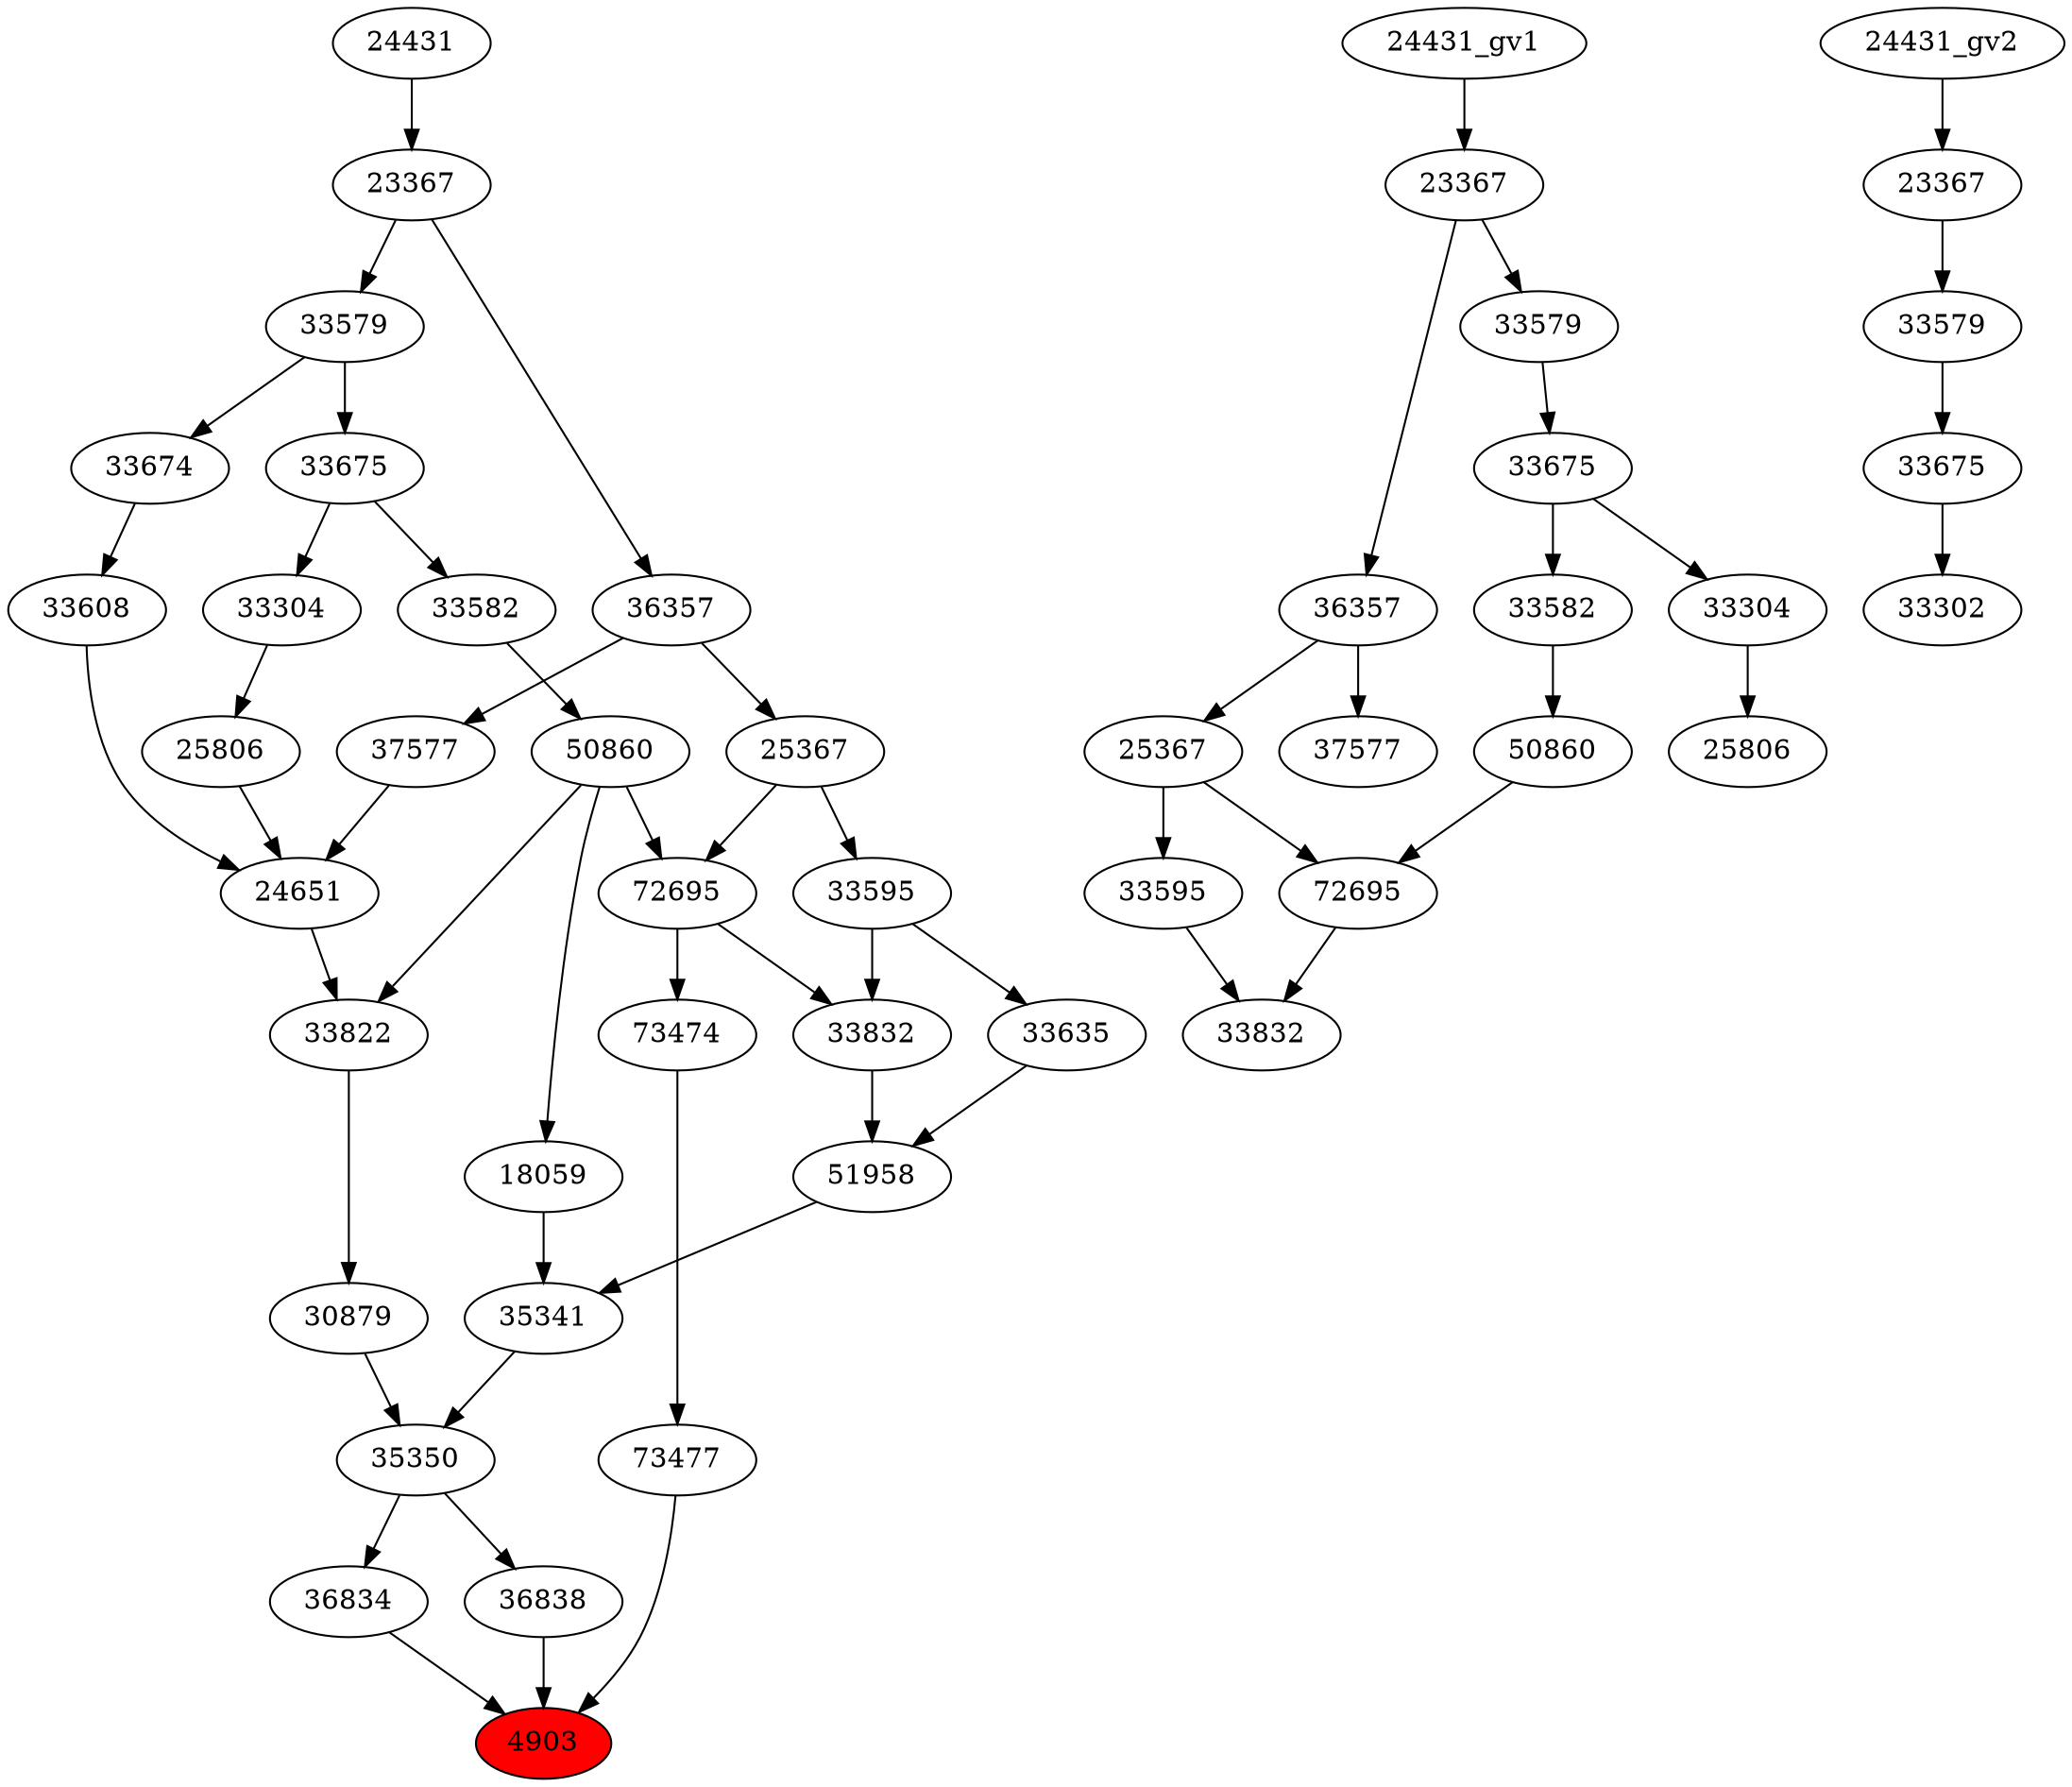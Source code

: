 strict digraph root {
	node [label="\N"];
	{
		node [fillcolor="",
			label="\N",
			style=""
		];
		4903		 [fillcolor=red,
			label=4903,
			style=filled];
		36838		 [label=36838];
		36838 -> 4903;
		73477		 [label=73477];
		73477 -> 4903;
		36834		 [label=36834];
		36834 -> 4903;
		35350		 [label=35350];
		35350 -> 36838;
		35350 -> 36834;
		73474		 [label=73474];
		73474 -> 73477;
		30879		 [label=30879];
		30879 -> 35350;
		35341		 [label=35341];
		35341 -> 35350;
		72695		 [label=72695];
		72695 -> 73474;
		33832		 [label=33832];
		72695 -> 33832;
		33822		 [label=33822];
		33822 -> 30879;
		51958		 [label=51958];
		51958 -> 35341;
		18059		 [label=18059];
		18059 -> 35341;
		50860		 [label=50860];
		50860 -> 72695;
		50860 -> 33822;
		50860 -> 18059;
		25367		 [label=25367];
		25367 -> 72695;
		33595		 [label=33595];
		25367 -> 33595;
		24651		 [label=24651];
		24651 -> 33822;
		33832 -> 51958;
		33635		 [label=33635];
		33635 -> 51958;
		33582		 [label=33582];
		33582 -> 50860;
		36357		 [label=36357];
		36357 -> 25367;
		37577		 [label=37577];
		36357 -> 37577;
		25806		 [label=25806];
		25806 -> 24651;
		33608		 [label=33608];
		33608 -> 24651;
		37577 -> 24651;
		33595 -> 33832;
		33595 -> 33635;
		33675		 [label=33675];
		33675 -> 33582;
		33304		 [label=33304];
		33675 -> 33304;
		23367		 [label=23367];
		23367 -> 36357;
		33579		 [label=33579];
		23367 -> 33579;
		33304 -> 25806;
		33674		 [label=33674];
		33674 -> 33608;
		33579 -> 33675;
		33579 -> 33674;
		24431		 [label=24431];
		24431 -> 23367;
	}
	{
		node [label="\N"];
		"72695_gv1"		 [label=72695];
		"33832_gv1"		 [label=33832];
		"72695_gv1" -> "33832_gv1";
		"50860_gv1"		 [label=50860];
		"50860_gv1" -> "72695_gv1";
		"25367_gv1"		 [label=25367];
		"25367_gv1" -> "72695_gv1";
		"33595_gv1"		 [label=33595];
		"25367_gv1" -> "33595_gv1";
		"33582_gv1"		 [label=33582];
		"33582_gv1" -> "50860_gv1";
		"36357_gv1"		 [label=36357];
		"36357_gv1" -> "25367_gv1";
		"37577_gv1"		 [label=37577];
		"36357_gv1" -> "37577_gv1";
		"33595_gv1" -> "33832_gv1";
		"33675_gv1"		 [label=33675];
		"33675_gv1" -> "33582_gv1";
		"33304_gv1"		 [label=33304];
		"33675_gv1" -> "33304_gv1";
		"23367_gv1"		 [label=23367];
		"23367_gv1" -> "36357_gv1";
		"33579_gv1"		 [label=33579];
		"23367_gv1" -> "33579_gv1";
		"25806_gv1"		 [label=25806];
		"33304_gv1" -> "25806_gv1";
		"33579_gv1" -> "33675_gv1";
		"24431_gv1" -> "23367_gv1";
	}
	{
		node [label="\N"];
		33302		 [label=33302];
		"33675_gv2"		 [label=33675];
		"33675_gv2" -> 33302;
		"33579_gv2"		 [label=33579];
		"33579_gv2" -> "33675_gv2";
		"23367_gv2"		 [label=23367];
		"23367_gv2" -> "33579_gv2";
		"24431_gv2" -> "23367_gv2";
	}
}
